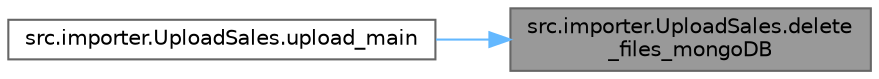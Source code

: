 digraph "src.importer.UploadSales.delete_files_mongoDB"
{
 // LATEX_PDF_SIZE
  bgcolor="transparent";
  edge [fontname=Helvetica,fontsize=10,labelfontname=Helvetica,labelfontsize=10];
  node [fontname=Helvetica,fontsize=10,shape=box,height=0.2,width=0.4];
  rankdir="RL";
  Node1 [id="Node000001",label="src.importer.UploadSales.delete\l_files_mongoDB",height=0.2,width=0.4,color="gray40", fillcolor="grey60", style="filled", fontcolor="black",tooltip=" "];
  Node1 -> Node2 [id="edge1_Node000001_Node000002",dir="back",color="steelblue1",style="solid",tooltip=" "];
  Node2 [id="Node000002",label="src.importer.UploadSales.upload_main",height=0.2,width=0.4,color="grey40", fillcolor="white", style="filled",URL="$namespacesrc_1_1importer_1_1_upload_sales.html#a71d129b8326cac15e09acf1a9135e0bc",tooltip=" "];
}
